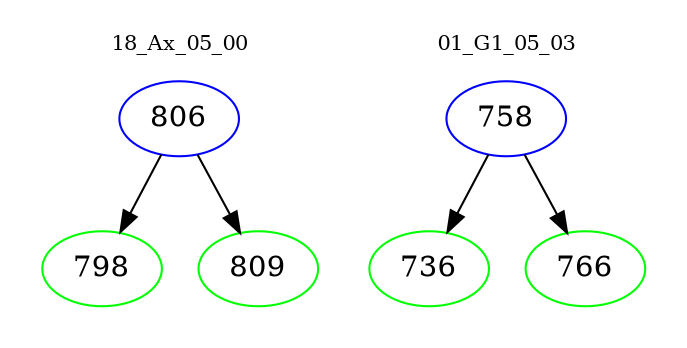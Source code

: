 digraph{
subgraph cluster_0 {
color = white
label = "18_Ax_05_00";
fontsize=10;
T0_806 [label="806", color="blue"]
T0_806 -> T0_798 [color="black"]
T0_798 [label="798", color="green"]
T0_806 -> T0_809 [color="black"]
T0_809 [label="809", color="green"]
}
subgraph cluster_1 {
color = white
label = "01_G1_05_03";
fontsize=10;
T1_758 [label="758", color="blue"]
T1_758 -> T1_736 [color="black"]
T1_736 [label="736", color="green"]
T1_758 -> T1_766 [color="black"]
T1_766 [label="766", color="green"]
}
}
